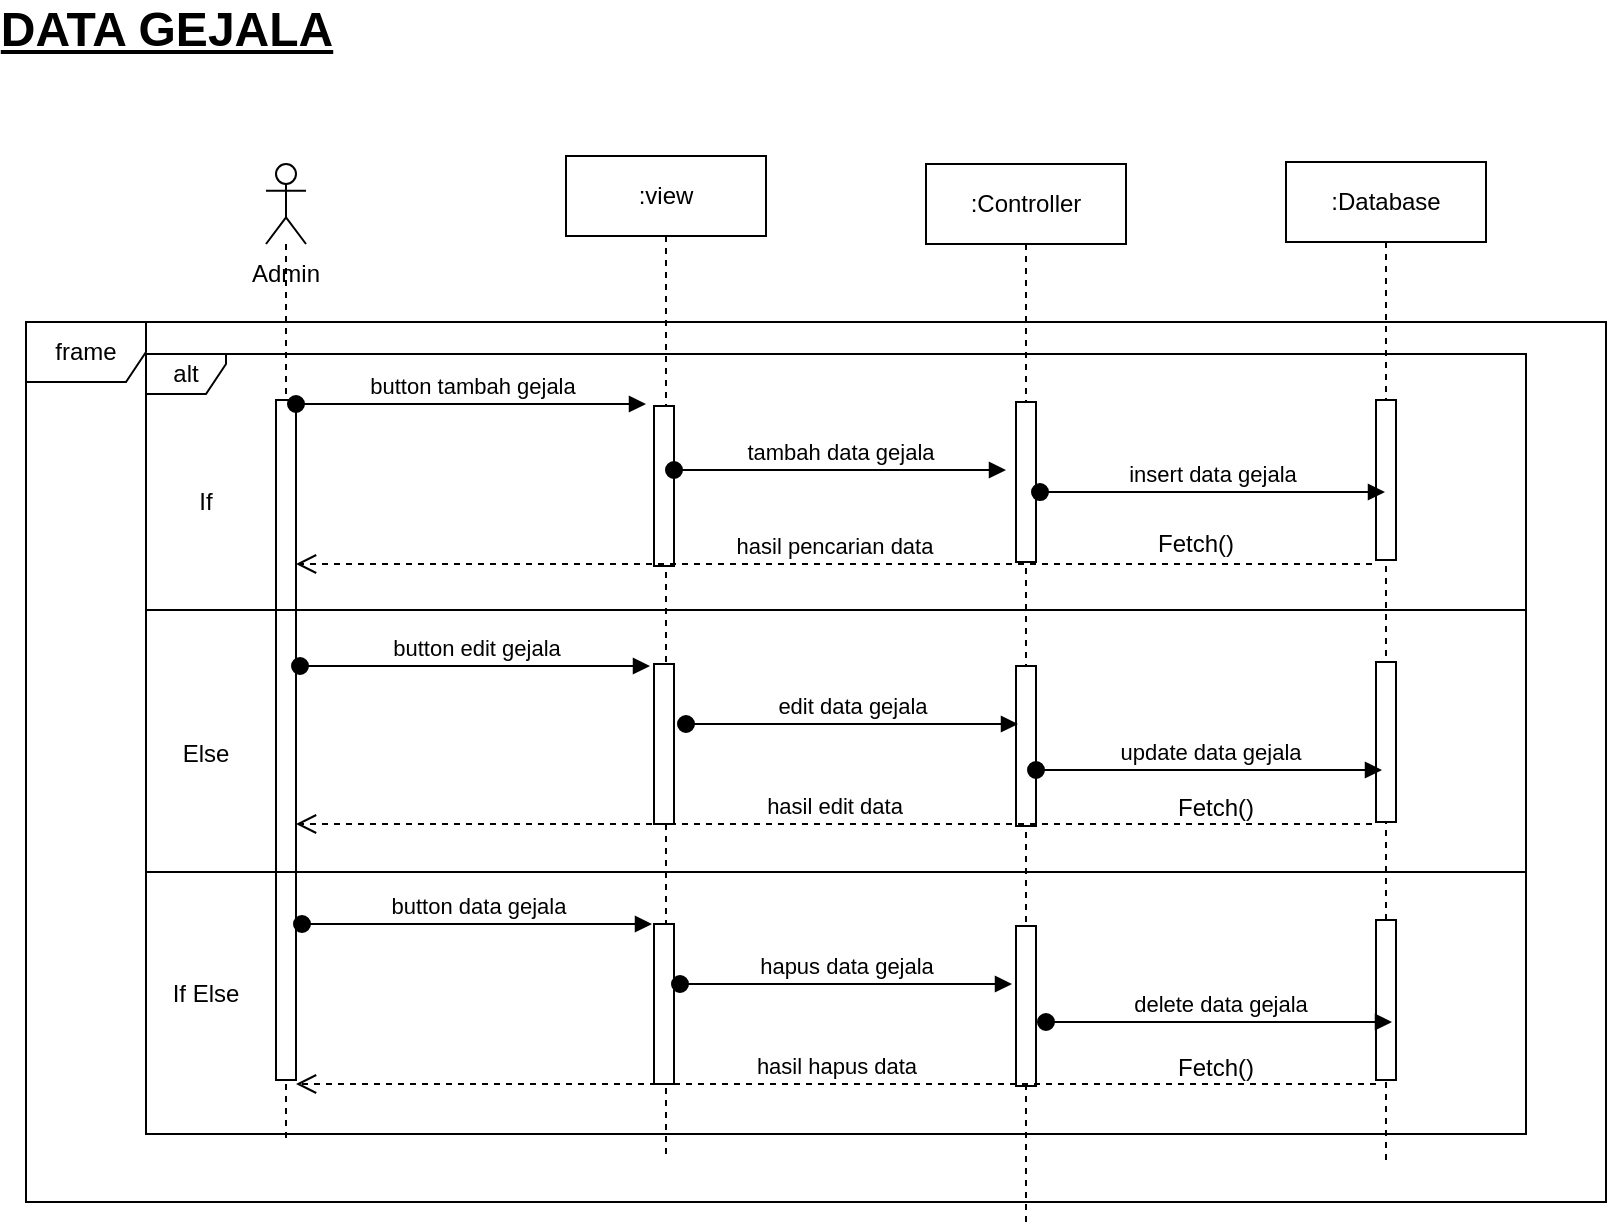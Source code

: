 <mxfile version="21.2.9" type="device" pages="4">
  <diagram name="Data gelaja" id="2YBvvXClWsGukQMizWep">
    <mxGraphModel dx="1493" dy="1745" grid="1" gridSize="10" guides="1" tooltips="1" connect="1" arrows="1" fold="1" page="1" pageScale="1" pageWidth="850" pageHeight="1100" math="0" shadow="0">
      <root>
        <mxCell id="0" />
        <mxCell id="1" parent="0" />
        <mxCell id="ccA4-2zpXpTMtwHoKvW6-1" value="" style="shape=umlLifeline;perimeter=lifelinePerimeter;whiteSpace=wrap;html=1;container=1;dropTarget=0;collapsible=0;recursiveResize=0;outlineConnect=0;portConstraint=eastwest;newEdgeStyle={&quot;edgeStyle&quot;:&quot;elbowEdgeStyle&quot;,&quot;elbow&quot;:&quot;vertical&quot;,&quot;curved&quot;:0,&quot;rounded&quot;:0};participant=umlActor;" parent="1" vertex="1">
          <mxGeometry x="410" y="70" width="20" height="490" as="geometry" />
        </mxCell>
        <mxCell id="ccA4-2zpXpTMtwHoKvW6-6" value="" style="html=1;points=[];perimeter=orthogonalPerimeter;outlineConnect=0;targetShapes=umlLifeline;portConstraint=eastwest;newEdgeStyle={&quot;edgeStyle&quot;:&quot;elbowEdgeStyle&quot;,&quot;elbow&quot;:&quot;vertical&quot;,&quot;curved&quot;:0,&quot;rounded&quot;:0};" parent="ccA4-2zpXpTMtwHoKvW6-1" vertex="1">
          <mxGeometry x="5" y="118" width="10" height="340" as="geometry" />
        </mxCell>
        <mxCell id="ccA4-2zpXpTMtwHoKvW6-2" value=":Controller" style="shape=umlLifeline;perimeter=lifelinePerimeter;whiteSpace=wrap;html=1;container=1;dropTarget=0;collapsible=0;recursiveResize=0;outlineConnect=0;portConstraint=eastwest;newEdgeStyle={&quot;edgeStyle&quot;:&quot;elbowEdgeStyle&quot;,&quot;elbow&quot;:&quot;vertical&quot;,&quot;curved&quot;:0,&quot;rounded&quot;:0};" parent="1" vertex="1">
          <mxGeometry x="740" y="70" width="100" height="530" as="geometry" />
        </mxCell>
        <mxCell id="ccA4-2zpXpTMtwHoKvW6-13" value="" style="html=1;points=[];perimeter=orthogonalPerimeter;outlineConnect=0;targetShapes=umlLifeline;portConstraint=eastwest;newEdgeStyle={&quot;edgeStyle&quot;:&quot;elbowEdgeStyle&quot;,&quot;elbow&quot;:&quot;vertical&quot;,&quot;curved&quot;:0,&quot;rounded&quot;:0};" parent="ccA4-2zpXpTMtwHoKvW6-2" vertex="1">
          <mxGeometry x="45" y="119" width="10" height="80" as="geometry" />
        </mxCell>
        <mxCell id="ccA4-2zpXpTMtwHoKvW6-12" value="" style="html=1;points=[];perimeter=orthogonalPerimeter;outlineConnect=0;targetShapes=umlLifeline;portConstraint=eastwest;newEdgeStyle={&quot;edgeStyle&quot;:&quot;elbowEdgeStyle&quot;,&quot;elbow&quot;:&quot;vertical&quot;,&quot;curved&quot;:0,&quot;rounded&quot;:0};" parent="ccA4-2zpXpTMtwHoKvW6-2" vertex="1">
          <mxGeometry x="45" y="251" width="10" height="80" as="geometry" />
        </mxCell>
        <mxCell id="ccA4-2zpXpTMtwHoKvW6-8" value="" style="html=1;points=[];perimeter=orthogonalPerimeter;outlineConnect=0;targetShapes=umlLifeline;portConstraint=eastwest;newEdgeStyle={&quot;edgeStyle&quot;:&quot;elbowEdgeStyle&quot;,&quot;elbow&quot;:&quot;vertical&quot;,&quot;curved&quot;:0,&quot;rounded&quot;:0};" parent="ccA4-2zpXpTMtwHoKvW6-2" vertex="1">
          <mxGeometry x="45" y="381" width="10" height="80" as="geometry" />
        </mxCell>
        <mxCell id="ccA4-2zpXpTMtwHoKvW6-3" value=":view" style="shape=umlLifeline;perimeter=lifelinePerimeter;whiteSpace=wrap;html=1;container=1;dropTarget=0;collapsible=0;recursiveResize=0;outlineConnect=0;portConstraint=eastwest;newEdgeStyle={&quot;edgeStyle&quot;:&quot;elbowEdgeStyle&quot;,&quot;elbow&quot;:&quot;vertical&quot;,&quot;curved&quot;:0,&quot;rounded&quot;:0};" parent="1" vertex="1">
          <mxGeometry x="560" y="66" width="100" height="500" as="geometry" />
        </mxCell>
        <mxCell id="ccA4-2zpXpTMtwHoKvW6-7" value="" style="html=1;points=[];perimeter=orthogonalPerimeter;outlineConnect=0;targetShapes=umlLifeline;portConstraint=eastwest;newEdgeStyle={&quot;edgeStyle&quot;:&quot;elbowEdgeStyle&quot;,&quot;elbow&quot;:&quot;vertical&quot;,&quot;curved&quot;:0,&quot;rounded&quot;:0};" parent="ccA4-2zpXpTMtwHoKvW6-3" vertex="1">
          <mxGeometry x="44" y="125" width="10" height="80" as="geometry" />
        </mxCell>
        <mxCell id="ccA4-2zpXpTMtwHoKvW6-14" value="" style="html=1;points=[];perimeter=orthogonalPerimeter;outlineConnect=0;targetShapes=umlLifeline;portConstraint=eastwest;newEdgeStyle={&quot;edgeStyle&quot;:&quot;elbowEdgeStyle&quot;,&quot;elbow&quot;:&quot;vertical&quot;,&quot;curved&quot;:0,&quot;rounded&quot;:0};" parent="ccA4-2zpXpTMtwHoKvW6-3" vertex="1">
          <mxGeometry x="44" y="254" width="10" height="80" as="geometry" />
        </mxCell>
        <mxCell id="ccA4-2zpXpTMtwHoKvW6-9" value="" style="html=1;points=[];perimeter=orthogonalPerimeter;outlineConnect=0;targetShapes=umlLifeline;portConstraint=eastwest;newEdgeStyle={&quot;edgeStyle&quot;:&quot;elbowEdgeStyle&quot;,&quot;elbow&quot;:&quot;vertical&quot;,&quot;curved&quot;:0,&quot;rounded&quot;:0};" parent="ccA4-2zpXpTMtwHoKvW6-3" vertex="1">
          <mxGeometry x="44" y="384" width="10" height="80" as="geometry" />
        </mxCell>
        <mxCell id="ccA4-2zpXpTMtwHoKvW6-4" value=":Database" style="shape=umlLifeline;perimeter=lifelinePerimeter;whiteSpace=wrap;html=1;container=1;dropTarget=0;collapsible=0;recursiveResize=0;outlineConnect=0;portConstraint=eastwest;newEdgeStyle={&quot;edgeStyle&quot;:&quot;elbowEdgeStyle&quot;,&quot;elbow&quot;:&quot;vertical&quot;,&quot;curved&quot;:0,&quot;rounded&quot;:0};" parent="1" vertex="1">
          <mxGeometry x="920" y="69" width="100" height="500" as="geometry" />
        </mxCell>
        <mxCell id="ccA4-2zpXpTMtwHoKvW6-11" value="" style="html=1;points=[];perimeter=orthogonalPerimeter;outlineConnect=0;targetShapes=umlLifeline;portConstraint=eastwest;newEdgeStyle={&quot;edgeStyle&quot;:&quot;elbowEdgeStyle&quot;,&quot;elbow&quot;:&quot;vertical&quot;,&quot;curved&quot;:0,&quot;rounded&quot;:0};" parent="ccA4-2zpXpTMtwHoKvW6-4" vertex="1">
          <mxGeometry x="45" y="119" width="10" height="80" as="geometry" />
        </mxCell>
        <mxCell id="ccA4-2zpXpTMtwHoKvW6-10" value="" style="html=1;points=[];perimeter=orthogonalPerimeter;outlineConnect=0;targetShapes=umlLifeline;portConstraint=eastwest;newEdgeStyle={&quot;edgeStyle&quot;:&quot;elbowEdgeStyle&quot;,&quot;elbow&quot;:&quot;vertical&quot;,&quot;curved&quot;:0,&quot;rounded&quot;:0};" parent="ccA4-2zpXpTMtwHoKvW6-4" vertex="1">
          <mxGeometry x="45" y="250" width="10" height="80" as="geometry" />
        </mxCell>
        <mxCell id="ccA4-2zpXpTMtwHoKvW6-16" value="" style="html=1;points=[];perimeter=orthogonalPerimeter;outlineConnect=0;targetShapes=umlLifeline;portConstraint=eastwest;newEdgeStyle={&quot;edgeStyle&quot;:&quot;elbowEdgeStyle&quot;,&quot;elbow&quot;:&quot;vertical&quot;,&quot;curved&quot;:0,&quot;rounded&quot;:0};" parent="ccA4-2zpXpTMtwHoKvW6-4" vertex="1">
          <mxGeometry x="45" y="379" width="10" height="80" as="geometry" />
        </mxCell>
        <mxCell id="ccA4-2zpXpTMtwHoKvW6-17" value="button tambah gejala" style="html=1;verticalAlign=bottom;startArrow=oval;startFill=1;endArrow=block;startSize=8;edgeStyle=elbowEdgeStyle;elbow=vertical;curved=0;rounded=0;" parent="1" source="ccA4-2zpXpTMtwHoKvW6-6" edge="1">
          <mxGeometry width="60" relative="1" as="geometry">
            <mxPoint x="430" y="194" as="sourcePoint" />
            <mxPoint x="600" y="190" as="targetPoint" />
          </mxGeometry>
        </mxCell>
        <mxCell id="ccA4-2zpXpTMtwHoKvW6-23" value="tambah data gejala" style="html=1;verticalAlign=bottom;startArrow=oval;startFill=1;endArrow=block;startSize=8;edgeStyle=elbowEdgeStyle;elbow=vertical;curved=0;rounded=0;" parent="1" edge="1">
          <mxGeometry width="60" relative="1" as="geometry">
            <mxPoint x="614" y="223" as="sourcePoint" />
            <mxPoint x="780" y="223" as="targetPoint" />
          </mxGeometry>
        </mxCell>
        <mxCell id="ccA4-2zpXpTMtwHoKvW6-24" value="insert data gejala" style="html=1;verticalAlign=bottom;startArrow=oval;startFill=1;endArrow=block;startSize=8;edgeStyle=elbowEdgeStyle;elbow=vertical;curved=0;rounded=0;exitX=1.2;exitY=0.563;exitDx=0;exitDy=0;exitPerimeter=0;" parent="1" source="ccA4-2zpXpTMtwHoKvW6-13" target="ccA4-2zpXpTMtwHoKvW6-4" edge="1">
          <mxGeometry width="60" relative="1" as="geometry">
            <mxPoint x="840" y="290" as="sourcePoint" />
            <mxPoint x="900" y="290" as="targetPoint" />
          </mxGeometry>
        </mxCell>
        <mxCell id="ccA4-2zpXpTMtwHoKvW6-25" value="hasil pencarian data" style="html=1;verticalAlign=bottom;endArrow=open;dashed=1;endSize=8;edgeStyle=elbowEdgeStyle;elbow=vertical;curved=0;rounded=0;exitX=-0.2;exitY=0.775;exitDx=0;exitDy=0;exitPerimeter=0;" parent="1" edge="1">
          <mxGeometry relative="1" as="geometry">
            <mxPoint x="963" y="270" as="sourcePoint" />
            <mxPoint x="425" y="270" as="targetPoint" />
          </mxGeometry>
        </mxCell>
        <mxCell id="ccA4-2zpXpTMtwHoKvW6-26" value="button edit gejala" style="html=1;verticalAlign=bottom;startArrow=oval;startFill=1;endArrow=block;startSize=8;edgeStyle=elbowEdgeStyle;elbow=vertical;curved=0;rounded=0;" parent="1" edge="1">
          <mxGeometry width="60" relative="1" as="geometry">
            <mxPoint x="427" y="321" as="sourcePoint" />
            <mxPoint x="602" y="321" as="targetPoint" />
          </mxGeometry>
        </mxCell>
        <mxCell id="ccA4-2zpXpTMtwHoKvW6-27" value="button data gejala" style="html=1;verticalAlign=bottom;startArrow=oval;startFill=1;endArrow=block;startSize=8;edgeStyle=elbowEdgeStyle;elbow=vertical;curved=0;rounded=0;" parent="1" edge="1">
          <mxGeometry width="60" relative="1" as="geometry">
            <mxPoint x="428" y="450" as="sourcePoint" />
            <mxPoint x="603" y="450" as="targetPoint" />
          </mxGeometry>
        </mxCell>
        <mxCell id="ccA4-2zpXpTMtwHoKvW6-28" value="hapus data gejala" style="html=1;verticalAlign=bottom;startArrow=oval;startFill=1;endArrow=block;startSize=8;edgeStyle=elbowEdgeStyle;elbow=vertical;curved=0;rounded=0;" parent="1" edge="1">
          <mxGeometry width="60" relative="1" as="geometry">
            <mxPoint x="617" y="480" as="sourcePoint" />
            <mxPoint x="783" y="480" as="targetPoint" />
          </mxGeometry>
        </mxCell>
        <mxCell id="ccA4-2zpXpTMtwHoKvW6-30" value="edit data gejala" style="html=1;verticalAlign=bottom;startArrow=oval;startFill=1;endArrow=block;startSize=8;edgeStyle=elbowEdgeStyle;elbow=vertical;curved=0;rounded=0;" parent="1" edge="1">
          <mxGeometry width="60" relative="1" as="geometry">
            <mxPoint x="620" y="350" as="sourcePoint" />
            <mxPoint x="786" y="350" as="targetPoint" />
          </mxGeometry>
        </mxCell>
        <mxCell id="ccA4-2zpXpTMtwHoKvW6-31" value="delete data gejala" style="html=1;verticalAlign=bottom;startArrow=oval;startFill=1;endArrow=block;startSize=8;edgeStyle=elbowEdgeStyle;elbow=vertical;curved=0;rounded=0;exitX=1.2;exitY=0.563;exitDx=0;exitDy=0;exitPerimeter=0;" parent="1" edge="1">
          <mxGeometry width="60" relative="1" as="geometry">
            <mxPoint x="800" y="499" as="sourcePoint" />
            <mxPoint x="973" y="499" as="targetPoint" />
          </mxGeometry>
        </mxCell>
        <mxCell id="ccA4-2zpXpTMtwHoKvW6-32" value="update data gejala" style="html=1;verticalAlign=bottom;startArrow=oval;startFill=1;endArrow=block;startSize=8;edgeStyle=elbowEdgeStyle;elbow=vertical;curved=0;rounded=0;exitX=1.2;exitY=0.563;exitDx=0;exitDy=0;exitPerimeter=0;" parent="1" edge="1">
          <mxGeometry width="60" relative="1" as="geometry">
            <mxPoint x="795" y="373" as="sourcePoint" />
            <mxPoint x="968" y="373" as="targetPoint" />
          </mxGeometry>
        </mxCell>
        <mxCell id="ccA4-2zpXpTMtwHoKvW6-33" value="hasil hapus data" style="html=1;verticalAlign=bottom;endArrow=open;dashed=1;endSize=8;edgeStyle=elbowEdgeStyle;elbow=vertical;curved=0;rounded=0;" parent="1" edge="1">
          <mxGeometry relative="1" as="geometry">
            <mxPoint x="965" y="530" as="sourcePoint" />
            <mxPoint x="425" y="530" as="targetPoint" />
          </mxGeometry>
        </mxCell>
        <mxCell id="ccA4-2zpXpTMtwHoKvW6-34" value="hasil edit data" style="html=1;verticalAlign=bottom;endArrow=open;dashed=1;endSize=8;edgeStyle=elbowEdgeStyle;elbow=vertical;curved=0;rounded=0;exitX=-0.2;exitY=0.775;exitDx=0;exitDy=0;exitPerimeter=0;" parent="1" target="ccA4-2zpXpTMtwHoKvW6-6" edge="1">
          <mxGeometry relative="1" as="geometry">
            <mxPoint x="963" y="400" as="sourcePoint" />
            <mxPoint x="425" y="400" as="targetPoint" />
          </mxGeometry>
        </mxCell>
        <mxCell id="ccA4-2zpXpTMtwHoKvW6-35" value="alt" style="shape=umlFrame;whiteSpace=wrap;html=1;pointerEvents=0;width=40;height=20;" parent="1" vertex="1">
          <mxGeometry x="350" y="165" width="690" height="390" as="geometry" />
        </mxCell>
        <mxCell id="ccA4-2zpXpTMtwHoKvW6-36" value="" style="line;strokeWidth=1;fillColor=none;align=left;verticalAlign=middle;spacingTop=-1;spacingLeft=3;spacingRight=3;rotatable=0;labelPosition=right;points=[];portConstraint=eastwest;strokeColor=inherit;" parent="1" vertex="1">
          <mxGeometry x="350" y="289" width="690" height="8" as="geometry" />
        </mxCell>
        <mxCell id="ccA4-2zpXpTMtwHoKvW6-37" value="" style="line;strokeWidth=1;fillColor=none;align=left;verticalAlign=middle;spacingTop=-1;spacingLeft=3;spacingRight=3;rotatable=0;labelPosition=right;points=[];portConstraint=eastwest;strokeColor=inherit;" parent="1" vertex="1">
          <mxGeometry x="350" y="420" width="690" height="8" as="geometry" />
        </mxCell>
        <mxCell id="ccA4-2zpXpTMtwHoKvW6-38" value="Else" style="text;html=1;strokeColor=none;fillColor=none;align=center;verticalAlign=middle;whiteSpace=wrap;rounded=0;" parent="1" vertex="1">
          <mxGeometry x="350" y="350" width="60" height="30" as="geometry" />
        </mxCell>
        <mxCell id="ccA4-2zpXpTMtwHoKvW6-40" value="If" style="text;html=1;strokeColor=none;fillColor=none;align=center;verticalAlign=middle;whiteSpace=wrap;rounded=0;" parent="1" vertex="1">
          <mxGeometry x="350" y="224" width="60" height="30" as="geometry" />
        </mxCell>
        <mxCell id="ccA4-2zpXpTMtwHoKvW6-41" value="If Else" style="text;html=1;strokeColor=none;fillColor=none;align=center;verticalAlign=middle;whiteSpace=wrap;rounded=0;" parent="1" vertex="1">
          <mxGeometry x="350" y="470" width="60" height="30" as="geometry" />
        </mxCell>
        <mxCell id="ccA4-2zpXpTMtwHoKvW6-42" value="frame" style="shape=umlFrame;whiteSpace=wrap;html=1;pointerEvents=0;" parent="1" vertex="1">
          <mxGeometry x="290" y="149" width="790" height="440" as="geometry" />
        </mxCell>
        <mxCell id="ccA4-2zpXpTMtwHoKvW6-44" value="Admin" style="text;html=1;strokeColor=none;fillColor=none;align=center;verticalAlign=middle;whiteSpace=wrap;rounded=0;" parent="1" vertex="1">
          <mxGeometry x="390" y="110" width="60" height="30" as="geometry" />
        </mxCell>
        <mxCell id="ccA4-2zpXpTMtwHoKvW6-45" value="Fetch()" style="text;html=1;strokeColor=none;fillColor=none;align=center;verticalAlign=middle;whiteSpace=wrap;rounded=0;" parent="1" vertex="1">
          <mxGeometry x="850" y="250" width="50" height="20" as="geometry" />
        </mxCell>
        <mxCell id="ccA4-2zpXpTMtwHoKvW6-47" value="Fetch()" style="text;html=1;strokeColor=none;fillColor=none;align=center;verticalAlign=middle;whiteSpace=wrap;rounded=0;" parent="1" vertex="1">
          <mxGeometry x="860" y="382" width="50" height="20" as="geometry" />
        </mxCell>
        <mxCell id="ccA4-2zpXpTMtwHoKvW6-48" value="Fetch()" style="text;html=1;strokeColor=none;fillColor=none;align=center;verticalAlign=middle;whiteSpace=wrap;rounded=0;" parent="1" vertex="1">
          <mxGeometry x="860" y="512" width="50" height="20" as="geometry" />
        </mxCell>
        <mxCell id="ccA4-2zpXpTMtwHoKvW6-50" value="&lt;span style=&quot;font-size: 24px;&quot;&gt;&lt;u&gt;DATA GEJALA&lt;/u&gt;&lt;/span&gt;" style="text;align=center;fontStyle=1;verticalAlign=middle;spacingLeft=3;spacingRight=3;strokeColor=none;rotatable=0;points=[[0,0.5],[1,0.5]];portConstraint=eastwest;html=1;" parent="1" vertex="1">
          <mxGeometry x="290" y="-10" width="140" height="26" as="geometry" />
        </mxCell>
      </root>
    </mxGraphModel>
  </diagram>
  <diagram id="ZA-zR9YiYB4e3UuIoYRz" name="Data penyakit">
    <mxGraphModel dx="1120" dy="484" grid="1" gridSize="10" guides="1" tooltips="1" connect="1" arrows="1" fold="1" page="1" pageScale="1" pageWidth="827" pageHeight="1169" math="0" shadow="0">
      <root>
        <mxCell id="0" />
        <mxCell id="1" parent="0" />
        <mxCell id="cqYSPEUwAewisW_MX9Am-1" value="" style="shape=umlLifeline;perimeter=lifelinePerimeter;whiteSpace=wrap;html=1;container=1;dropTarget=0;collapsible=0;recursiveResize=0;outlineConnect=0;portConstraint=eastwest;newEdgeStyle={&quot;edgeStyle&quot;:&quot;elbowEdgeStyle&quot;,&quot;elbow&quot;:&quot;vertical&quot;,&quot;curved&quot;:0,&quot;rounded&quot;:0};participant=umlActor;" parent="1" vertex="1">
          <mxGeometry x="430" y="882" width="20" height="490" as="geometry" />
        </mxCell>
        <mxCell id="cqYSPEUwAewisW_MX9Am-2" value="" style="html=1;points=[];perimeter=orthogonalPerimeter;outlineConnect=0;targetShapes=umlLifeline;portConstraint=eastwest;newEdgeStyle={&quot;edgeStyle&quot;:&quot;elbowEdgeStyle&quot;,&quot;elbow&quot;:&quot;vertical&quot;,&quot;curved&quot;:0,&quot;rounded&quot;:0};" parent="cqYSPEUwAewisW_MX9Am-1" vertex="1">
          <mxGeometry x="5" y="118" width="10" height="340" as="geometry" />
        </mxCell>
        <mxCell id="cqYSPEUwAewisW_MX9Am-3" value=":Controller" style="shape=umlLifeline;perimeter=lifelinePerimeter;whiteSpace=wrap;html=1;container=1;dropTarget=0;collapsible=0;recursiveResize=0;outlineConnect=0;portConstraint=eastwest;newEdgeStyle={&quot;edgeStyle&quot;:&quot;elbowEdgeStyle&quot;,&quot;elbow&quot;:&quot;vertical&quot;,&quot;curved&quot;:0,&quot;rounded&quot;:0};" parent="1" vertex="1">
          <mxGeometry x="760" y="882" width="100" height="530" as="geometry" />
        </mxCell>
        <mxCell id="cqYSPEUwAewisW_MX9Am-4" value="" style="html=1;points=[];perimeter=orthogonalPerimeter;outlineConnect=0;targetShapes=umlLifeline;portConstraint=eastwest;newEdgeStyle={&quot;edgeStyle&quot;:&quot;elbowEdgeStyle&quot;,&quot;elbow&quot;:&quot;vertical&quot;,&quot;curved&quot;:0,&quot;rounded&quot;:0};" parent="cqYSPEUwAewisW_MX9Am-3" vertex="1">
          <mxGeometry x="45" y="119" width="10" height="80" as="geometry" />
        </mxCell>
        <mxCell id="cqYSPEUwAewisW_MX9Am-5" value="" style="html=1;points=[];perimeter=orthogonalPerimeter;outlineConnect=0;targetShapes=umlLifeline;portConstraint=eastwest;newEdgeStyle={&quot;edgeStyle&quot;:&quot;elbowEdgeStyle&quot;,&quot;elbow&quot;:&quot;vertical&quot;,&quot;curved&quot;:0,&quot;rounded&quot;:0};" parent="cqYSPEUwAewisW_MX9Am-3" vertex="1">
          <mxGeometry x="45" y="251" width="10" height="80" as="geometry" />
        </mxCell>
        <mxCell id="cqYSPEUwAewisW_MX9Am-6" value="" style="html=1;points=[];perimeter=orthogonalPerimeter;outlineConnect=0;targetShapes=umlLifeline;portConstraint=eastwest;newEdgeStyle={&quot;edgeStyle&quot;:&quot;elbowEdgeStyle&quot;,&quot;elbow&quot;:&quot;vertical&quot;,&quot;curved&quot;:0,&quot;rounded&quot;:0};" parent="cqYSPEUwAewisW_MX9Am-3" vertex="1">
          <mxGeometry x="45" y="381" width="10" height="80" as="geometry" />
        </mxCell>
        <mxCell id="cqYSPEUwAewisW_MX9Am-7" value=":view" style="shape=umlLifeline;perimeter=lifelinePerimeter;whiteSpace=wrap;html=1;container=1;dropTarget=0;collapsible=0;recursiveResize=0;outlineConnect=0;portConstraint=eastwest;newEdgeStyle={&quot;edgeStyle&quot;:&quot;elbowEdgeStyle&quot;,&quot;elbow&quot;:&quot;vertical&quot;,&quot;curved&quot;:0,&quot;rounded&quot;:0};" parent="1" vertex="1">
          <mxGeometry x="580" y="878" width="100" height="500" as="geometry" />
        </mxCell>
        <mxCell id="cqYSPEUwAewisW_MX9Am-8" value="" style="html=1;points=[];perimeter=orthogonalPerimeter;outlineConnect=0;targetShapes=umlLifeline;portConstraint=eastwest;newEdgeStyle={&quot;edgeStyle&quot;:&quot;elbowEdgeStyle&quot;,&quot;elbow&quot;:&quot;vertical&quot;,&quot;curved&quot;:0,&quot;rounded&quot;:0};" parent="cqYSPEUwAewisW_MX9Am-7" vertex="1">
          <mxGeometry x="44" y="125" width="10" height="80" as="geometry" />
        </mxCell>
        <mxCell id="cqYSPEUwAewisW_MX9Am-9" value="" style="html=1;points=[];perimeter=orthogonalPerimeter;outlineConnect=0;targetShapes=umlLifeline;portConstraint=eastwest;newEdgeStyle={&quot;edgeStyle&quot;:&quot;elbowEdgeStyle&quot;,&quot;elbow&quot;:&quot;vertical&quot;,&quot;curved&quot;:0,&quot;rounded&quot;:0};" parent="cqYSPEUwAewisW_MX9Am-7" vertex="1">
          <mxGeometry x="44" y="254" width="10" height="80" as="geometry" />
        </mxCell>
        <mxCell id="cqYSPEUwAewisW_MX9Am-10" value="" style="html=1;points=[];perimeter=orthogonalPerimeter;outlineConnect=0;targetShapes=umlLifeline;portConstraint=eastwest;newEdgeStyle={&quot;edgeStyle&quot;:&quot;elbowEdgeStyle&quot;,&quot;elbow&quot;:&quot;vertical&quot;,&quot;curved&quot;:0,&quot;rounded&quot;:0};" parent="cqYSPEUwAewisW_MX9Am-7" vertex="1">
          <mxGeometry x="44" y="384" width="10" height="80" as="geometry" />
        </mxCell>
        <mxCell id="cqYSPEUwAewisW_MX9Am-11" value=":Database" style="shape=umlLifeline;perimeter=lifelinePerimeter;whiteSpace=wrap;html=1;container=1;dropTarget=0;collapsible=0;recursiveResize=0;outlineConnect=0;portConstraint=eastwest;newEdgeStyle={&quot;edgeStyle&quot;:&quot;elbowEdgeStyle&quot;,&quot;elbow&quot;:&quot;vertical&quot;,&quot;curved&quot;:0,&quot;rounded&quot;:0};" parent="1" vertex="1">
          <mxGeometry x="940" y="881" width="100" height="500" as="geometry" />
        </mxCell>
        <mxCell id="cqYSPEUwAewisW_MX9Am-12" value="" style="html=1;points=[];perimeter=orthogonalPerimeter;outlineConnect=0;targetShapes=umlLifeline;portConstraint=eastwest;newEdgeStyle={&quot;edgeStyle&quot;:&quot;elbowEdgeStyle&quot;,&quot;elbow&quot;:&quot;vertical&quot;,&quot;curved&quot;:0,&quot;rounded&quot;:0};" parent="cqYSPEUwAewisW_MX9Am-11" vertex="1">
          <mxGeometry x="45" y="119" width="10" height="80" as="geometry" />
        </mxCell>
        <mxCell id="cqYSPEUwAewisW_MX9Am-13" value="" style="html=1;points=[];perimeter=orthogonalPerimeter;outlineConnect=0;targetShapes=umlLifeline;portConstraint=eastwest;newEdgeStyle={&quot;edgeStyle&quot;:&quot;elbowEdgeStyle&quot;,&quot;elbow&quot;:&quot;vertical&quot;,&quot;curved&quot;:0,&quot;rounded&quot;:0};" parent="cqYSPEUwAewisW_MX9Am-11" vertex="1">
          <mxGeometry x="45" y="250" width="10" height="80" as="geometry" />
        </mxCell>
        <mxCell id="cqYSPEUwAewisW_MX9Am-14" value="" style="html=1;points=[];perimeter=orthogonalPerimeter;outlineConnect=0;targetShapes=umlLifeline;portConstraint=eastwest;newEdgeStyle={&quot;edgeStyle&quot;:&quot;elbowEdgeStyle&quot;,&quot;elbow&quot;:&quot;vertical&quot;,&quot;curved&quot;:0,&quot;rounded&quot;:0};" parent="cqYSPEUwAewisW_MX9Am-11" vertex="1">
          <mxGeometry x="45" y="379" width="10" height="80" as="geometry" />
        </mxCell>
        <mxCell id="cqYSPEUwAewisW_MX9Am-15" value="button tambah penyakit" style="html=1;verticalAlign=bottom;startArrow=oval;startFill=1;endArrow=block;startSize=8;edgeStyle=elbowEdgeStyle;elbow=vertical;curved=0;rounded=0;" parent="1" source="cqYSPEUwAewisW_MX9Am-2" edge="1">
          <mxGeometry width="60" relative="1" as="geometry">
            <mxPoint x="450" y="1006" as="sourcePoint" />
            <mxPoint x="620" y="1002" as="targetPoint" />
          </mxGeometry>
        </mxCell>
        <mxCell id="cqYSPEUwAewisW_MX9Am-16" value="tambah data penyakit" style="html=1;verticalAlign=bottom;startArrow=oval;startFill=1;endArrow=block;startSize=8;edgeStyle=elbowEdgeStyle;elbow=vertical;curved=0;rounded=0;" parent="1" edge="1">
          <mxGeometry width="60" relative="1" as="geometry">
            <mxPoint x="634" y="1035" as="sourcePoint" />
            <mxPoint x="800" y="1035" as="targetPoint" />
          </mxGeometry>
        </mxCell>
        <mxCell id="cqYSPEUwAewisW_MX9Am-17" value="insert data penyakit" style="html=1;verticalAlign=bottom;startArrow=oval;startFill=1;endArrow=block;startSize=8;edgeStyle=elbowEdgeStyle;elbow=vertical;curved=0;rounded=0;exitX=1.2;exitY=0.563;exitDx=0;exitDy=0;exitPerimeter=0;" parent="1" source="cqYSPEUwAewisW_MX9Am-4" target="cqYSPEUwAewisW_MX9Am-11" edge="1">
          <mxGeometry width="60" relative="1" as="geometry">
            <mxPoint x="860" y="1102" as="sourcePoint" />
            <mxPoint x="920" y="1102" as="targetPoint" />
          </mxGeometry>
        </mxCell>
        <mxCell id="cqYSPEUwAewisW_MX9Am-18" value="hasil pencarian data" style="html=1;verticalAlign=bottom;endArrow=open;dashed=1;endSize=8;edgeStyle=elbowEdgeStyle;elbow=vertical;curved=0;rounded=0;exitX=-0.2;exitY=0.775;exitDx=0;exitDy=0;exitPerimeter=0;" parent="1" edge="1">
          <mxGeometry relative="1" as="geometry">
            <mxPoint x="983" y="1082" as="sourcePoint" />
            <mxPoint x="445" y="1082" as="targetPoint" />
          </mxGeometry>
        </mxCell>
        <mxCell id="cqYSPEUwAewisW_MX9Am-19" value="button edit penyakit" style="html=1;verticalAlign=bottom;startArrow=oval;startFill=1;endArrow=block;startSize=8;edgeStyle=elbowEdgeStyle;elbow=vertical;curved=0;rounded=0;" parent="1" edge="1">
          <mxGeometry width="60" relative="1" as="geometry">
            <mxPoint x="447" y="1133" as="sourcePoint" />
            <mxPoint x="622" y="1133" as="targetPoint" />
          </mxGeometry>
        </mxCell>
        <mxCell id="cqYSPEUwAewisW_MX9Am-20" value="button data penyakit" style="html=1;verticalAlign=bottom;startArrow=oval;startFill=1;endArrow=block;startSize=8;edgeStyle=elbowEdgeStyle;elbow=vertical;curved=0;rounded=0;" parent="1" edge="1">
          <mxGeometry width="60" relative="1" as="geometry">
            <mxPoint x="448" y="1262" as="sourcePoint" />
            <mxPoint x="623" y="1262" as="targetPoint" />
          </mxGeometry>
        </mxCell>
        <mxCell id="cqYSPEUwAewisW_MX9Am-21" value="hapus data penyakit" style="html=1;verticalAlign=bottom;startArrow=oval;startFill=1;endArrow=block;startSize=8;edgeStyle=elbowEdgeStyle;elbow=vertical;curved=0;rounded=0;" parent="1" edge="1">
          <mxGeometry width="60" relative="1" as="geometry">
            <mxPoint x="637" y="1292" as="sourcePoint" />
            <mxPoint x="803" y="1292" as="targetPoint" />
          </mxGeometry>
        </mxCell>
        <mxCell id="cqYSPEUwAewisW_MX9Am-22" value="edit data penyakit" style="html=1;verticalAlign=bottom;startArrow=oval;startFill=1;endArrow=block;startSize=8;edgeStyle=elbowEdgeStyle;elbow=vertical;curved=0;rounded=0;" parent="1" edge="1">
          <mxGeometry width="60" relative="1" as="geometry">
            <mxPoint x="640" y="1162" as="sourcePoint" />
            <mxPoint x="806" y="1162" as="targetPoint" />
          </mxGeometry>
        </mxCell>
        <mxCell id="cqYSPEUwAewisW_MX9Am-23" value="delete data penyakit" style="html=1;verticalAlign=bottom;startArrow=oval;startFill=1;endArrow=block;startSize=8;edgeStyle=elbowEdgeStyle;elbow=vertical;curved=0;rounded=0;exitX=1.2;exitY=0.563;exitDx=0;exitDy=0;exitPerimeter=0;" parent="1" edge="1">
          <mxGeometry width="60" relative="1" as="geometry">
            <mxPoint x="820" y="1311" as="sourcePoint" />
            <mxPoint x="993" y="1311" as="targetPoint" />
          </mxGeometry>
        </mxCell>
        <mxCell id="cqYSPEUwAewisW_MX9Am-24" value="update data penyakit" style="html=1;verticalAlign=bottom;startArrow=oval;startFill=1;endArrow=block;startSize=8;edgeStyle=elbowEdgeStyle;elbow=vertical;curved=0;rounded=0;exitX=1.2;exitY=0.563;exitDx=0;exitDy=0;exitPerimeter=0;" parent="1" edge="1">
          <mxGeometry width="60" relative="1" as="geometry">
            <mxPoint x="815" y="1185" as="sourcePoint" />
            <mxPoint x="988" y="1185" as="targetPoint" />
          </mxGeometry>
        </mxCell>
        <mxCell id="cqYSPEUwAewisW_MX9Am-25" value="hasil hapus data" style="html=1;verticalAlign=bottom;endArrow=open;dashed=1;endSize=8;edgeStyle=elbowEdgeStyle;elbow=vertical;curved=0;rounded=0;exitX=-0.2;exitY=0.775;exitDx=0;exitDy=0;exitPerimeter=0;" parent="1" target="cqYSPEUwAewisW_MX9Am-38" edge="1">
          <mxGeometry relative="1" as="geometry">
            <mxPoint x="983" y="1342" as="sourcePoint" />
            <mxPoint x="445" y="1342" as="targetPoint" />
          </mxGeometry>
        </mxCell>
        <mxCell id="cqYSPEUwAewisW_MX9Am-26" value="hasil edit data" style="html=1;verticalAlign=bottom;endArrow=open;dashed=1;endSize=8;edgeStyle=elbowEdgeStyle;elbow=vertical;curved=0;rounded=0;exitX=-0.2;exitY=0.775;exitDx=0;exitDy=0;exitPerimeter=0;" parent="1" target="cqYSPEUwAewisW_MX9Am-2" edge="1">
          <mxGeometry relative="1" as="geometry">
            <mxPoint x="983" y="1212" as="sourcePoint" />
            <mxPoint x="445" y="1212" as="targetPoint" />
          </mxGeometry>
        </mxCell>
        <mxCell id="cqYSPEUwAewisW_MX9Am-27" value="alt" style="shape=umlFrame;whiteSpace=wrap;html=1;pointerEvents=0;width=40;height=20;" parent="1" vertex="1">
          <mxGeometry x="370" y="977" width="690" height="390" as="geometry" />
        </mxCell>
        <mxCell id="cqYSPEUwAewisW_MX9Am-28" value="" style="line;strokeWidth=1;fillColor=none;align=left;verticalAlign=middle;spacingTop=-1;spacingLeft=3;spacingRight=3;rotatable=0;labelPosition=right;points=[];portConstraint=eastwest;strokeColor=inherit;" parent="1" vertex="1">
          <mxGeometry x="370" y="1101" width="690" height="8" as="geometry" />
        </mxCell>
        <mxCell id="cqYSPEUwAewisW_MX9Am-29" value="" style="line;strokeWidth=1;fillColor=none;align=left;verticalAlign=middle;spacingTop=-1;spacingLeft=3;spacingRight=3;rotatable=0;labelPosition=right;points=[];portConstraint=eastwest;strokeColor=inherit;" parent="1" vertex="1">
          <mxGeometry x="370" y="1232" width="690" height="8" as="geometry" />
        </mxCell>
        <mxCell id="cqYSPEUwAewisW_MX9Am-30" value="Else" style="text;html=1;strokeColor=none;fillColor=none;align=center;verticalAlign=middle;whiteSpace=wrap;rounded=0;" parent="1" vertex="1">
          <mxGeometry x="370" y="1162" width="60" height="30" as="geometry" />
        </mxCell>
        <mxCell id="cqYSPEUwAewisW_MX9Am-31" value="If" style="text;html=1;strokeColor=none;fillColor=none;align=center;verticalAlign=middle;whiteSpace=wrap;rounded=0;" parent="1" vertex="1">
          <mxGeometry x="370" y="1036" width="60" height="30" as="geometry" />
        </mxCell>
        <mxCell id="cqYSPEUwAewisW_MX9Am-32" value="If Else" style="text;html=1;strokeColor=none;fillColor=none;align=center;verticalAlign=middle;whiteSpace=wrap;rounded=0;" parent="1" vertex="1">
          <mxGeometry x="370" y="1282" width="60" height="30" as="geometry" />
        </mxCell>
        <mxCell id="cqYSPEUwAewisW_MX9Am-33" value="frame" style="shape=umlFrame;whiteSpace=wrap;html=1;pointerEvents=0;" parent="1" vertex="1">
          <mxGeometry x="310" y="961" width="790" height="440" as="geometry" />
        </mxCell>
        <mxCell id="cqYSPEUwAewisW_MX9Am-34" value="Admin" style="text;html=1;strokeColor=none;fillColor=none;align=center;verticalAlign=middle;whiteSpace=wrap;rounded=0;" parent="1" vertex="1">
          <mxGeometry x="410" y="922" width="60" height="30" as="geometry" />
        </mxCell>
        <mxCell id="cqYSPEUwAewisW_MX9Am-35" value="Fetch()" style="text;html=1;strokeColor=none;fillColor=none;align=center;verticalAlign=middle;whiteSpace=wrap;rounded=0;" parent="1" vertex="1">
          <mxGeometry x="870" y="1062" width="50" height="20" as="geometry" />
        </mxCell>
        <mxCell id="cqYSPEUwAewisW_MX9Am-36" value="Fetch()" style="text;html=1;strokeColor=none;fillColor=none;align=center;verticalAlign=middle;whiteSpace=wrap;rounded=0;" parent="1" vertex="1">
          <mxGeometry x="880" y="1194" width="50" height="20" as="geometry" />
        </mxCell>
        <mxCell id="cqYSPEUwAewisW_MX9Am-37" value="Fetch()" style="text;html=1;strokeColor=none;fillColor=none;align=center;verticalAlign=middle;whiteSpace=wrap;rounded=0;" parent="1" vertex="1">
          <mxGeometry x="880" y="1324" width="50" height="20" as="geometry" />
        </mxCell>
        <mxCell id="cqYSPEUwAewisW_MX9Am-38" value="Title" style="text;align=center;fontStyle=1;verticalAlign=middle;spacingLeft=3;spacingRight=3;strokeColor=none;rotatable=0;points=[[0,0.5],[1,0.5]];portConstraint=eastwest;html=1;" parent="1" vertex="1">
          <mxGeometry x="405" y="1329" width="80" height="26" as="geometry" />
        </mxCell>
        <mxCell id="cqYSPEUwAewisW_MX9Am-39" value="&lt;span style=&quot;font-size: 24px;&quot;&gt;&lt;u&gt;DATA PENYAKIT&lt;/u&gt;&lt;/span&gt;" style="text;align=center;fontStyle=1;verticalAlign=middle;spacingLeft=3;spacingRight=3;strokeColor=none;rotatable=0;points=[[0,0.5],[1,0.5]];portConstraint=eastwest;html=1;" parent="1" vertex="1">
          <mxGeometry x="310" y="802" width="140" height="26" as="geometry" />
        </mxCell>
      </root>
    </mxGraphModel>
  </diagram>
  <diagram id="9Z9usiC8fjM33K9i8SoQ" name="Data rule">
    <mxGraphModel dx="1493" dy="-524" grid="1" gridSize="10" guides="1" tooltips="1" connect="1" arrows="1" fold="1" page="1" pageScale="1" pageWidth="827" pageHeight="1169" math="0" shadow="0">
      <root>
        <mxCell id="0" />
        <mxCell id="1" parent="0" />
        <mxCell id="m2TXGmwW3FeqrDIsvf6h-1" value="" style="shape=umlLifeline;perimeter=lifelinePerimeter;whiteSpace=wrap;html=1;container=1;dropTarget=0;collapsible=0;recursiveResize=0;outlineConnect=0;portConstraint=eastwest;newEdgeStyle={&quot;edgeStyle&quot;:&quot;elbowEdgeStyle&quot;,&quot;elbow&quot;:&quot;vertical&quot;,&quot;curved&quot;:0,&quot;rounded&quot;:0};participant=umlActor;" parent="1" vertex="1">
          <mxGeometry x="440" y="1608" width="20" height="490" as="geometry" />
        </mxCell>
        <mxCell id="m2TXGmwW3FeqrDIsvf6h-2" value="" style="html=1;points=[];perimeter=orthogonalPerimeter;outlineConnect=0;targetShapes=umlLifeline;portConstraint=eastwest;newEdgeStyle={&quot;edgeStyle&quot;:&quot;elbowEdgeStyle&quot;,&quot;elbow&quot;:&quot;vertical&quot;,&quot;curved&quot;:0,&quot;rounded&quot;:0};" parent="m2TXGmwW3FeqrDIsvf6h-1" vertex="1">
          <mxGeometry x="5" y="118" width="10" height="340" as="geometry" />
        </mxCell>
        <mxCell id="m2TXGmwW3FeqrDIsvf6h-3" value=":Controller" style="shape=umlLifeline;perimeter=lifelinePerimeter;whiteSpace=wrap;html=1;container=1;dropTarget=0;collapsible=0;recursiveResize=0;outlineConnect=0;portConstraint=eastwest;newEdgeStyle={&quot;edgeStyle&quot;:&quot;elbowEdgeStyle&quot;,&quot;elbow&quot;:&quot;vertical&quot;,&quot;curved&quot;:0,&quot;rounded&quot;:0};" parent="1" vertex="1">
          <mxGeometry x="770" y="1608" width="100" height="530" as="geometry" />
        </mxCell>
        <mxCell id="m2TXGmwW3FeqrDIsvf6h-4" value="" style="html=1;points=[];perimeter=orthogonalPerimeter;outlineConnect=0;targetShapes=umlLifeline;portConstraint=eastwest;newEdgeStyle={&quot;edgeStyle&quot;:&quot;elbowEdgeStyle&quot;,&quot;elbow&quot;:&quot;vertical&quot;,&quot;curved&quot;:0,&quot;rounded&quot;:0};" parent="m2TXGmwW3FeqrDIsvf6h-3" vertex="1">
          <mxGeometry x="45" y="119" width="10" height="80" as="geometry" />
        </mxCell>
        <mxCell id="m2TXGmwW3FeqrDIsvf6h-5" value="" style="html=1;points=[];perimeter=orthogonalPerimeter;outlineConnect=0;targetShapes=umlLifeline;portConstraint=eastwest;newEdgeStyle={&quot;edgeStyle&quot;:&quot;elbowEdgeStyle&quot;,&quot;elbow&quot;:&quot;vertical&quot;,&quot;curved&quot;:0,&quot;rounded&quot;:0};" parent="m2TXGmwW3FeqrDIsvf6h-3" vertex="1">
          <mxGeometry x="45" y="251" width="10" height="80" as="geometry" />
        </mxCell>
        <mxCell id="m2TXGmwW3FeqrDIsvf6h-6" value="" style="html=1;points=[];perimeter=orthogonalPerimeter;outlineConnect=0;targetShapes=umlLifeline;portConstraint=eastwest;newEdgeStyle={&quot;edgeStyle&quot;:&quot;elbowEdgeStyle&quot;,&quot;elbow&quot;:&quot;vertical&quot;,&quot;curved&quot;:0,&quot;rounded&quot;:0};" parent="m2TXGmwW3FeqrDIsvf6h-3" vertex="1">
          <mxGeometry x="45" y="381" width="10" height="80" as="geometry" />
        </mxCell>
        <mxCell id="m2TXGmwW3FeqrDIsvf6h-7" value=":view" style="shape=umlLifeline;perimeter=lifelinePerimeter;whiteSpace=wrap;html=1;container=1;dropTarget=0;collapsible=0;recursiveResize=0;outlineConnect=0;portConstraint=eastwest;newEdgeStyle={&quot;edgeStyle&quot;:&quot;elbowEdgeStyle&quot;,&quot;elbow&quot;:&quot;vertical&quot;,&quot;curved&quot;:0,&quot;rounded&quot;:0};" parent="1" vertex="1">
          <mxGeometry x="590" y="1604" width="100" height="500" as="geometry" />
        </mxCell>
        <mxCell id="m2TXGmwW3FeqrDIsvf6h-8" value="" style="html=1;points=[];perimeter=orthogonalPerimeter;outlineConnect=0;targetShapes=umlLifeline;portConstraint=eastwest;newEdgeStyle={&quot;edgeStyle&quot;:&quot;elbowEdgeStyle&quot;,&quot;elbow&quot;:&quot;vertical&quot;,&quot;curved&quot;:0,&quot;rounded&quot;:0};" parent="m2TXGmwW3FeqrDIsvf6h-7" vertex="1">
          <mxGeometry x="44" y="125" width="10" height="80" as="geometry" />
        </mxCell>
        <mxCell id="m2TXGmwW3FeqrDIsvf6h-9" value="" style="html=1;points=[];perimeter=orthogonalPerimeter;outlineConnect=0;targetShapes=umlLifeline;portConstraint=eastwest;newEdgeStyle={&quot;edgeStyle&quot;:&quot;elbowEdgeStyle&quot;,&quot;elbow&quot;:&quot;vertical&quot;,&quot;curved&quot;:0,&quot;rounded&quot;:0};" parent="m2TXGmwW3FeqrDIsvf6h-7" vertex="1">
          <mxGeometry x="44" y="254" width="10" height="80" as="geometry" />
        </mxCell>
        <mxCell id="m2TXGmwW3FeqrDIsvf6h-10" value="" style="html=1;points=[];perimeter=orthogonalPerimeter;outlineConnect=0;targetShapes=umlLifeline;portConstraint=eastwest;newEdgeStyle={&quot;edgeStyle&quot;:&quot;elbowEdgeStyle&quot;,&quot;elbow&quot;:&quot;vertical&quot;,&quot;curved&quot;:0,&quot;rounded&quot;:0};" parent="m2TXGmwW3FeqrDIsvf6h-7" vertex="1">
          <mxGeometry x="44" y="384" width="10" height="80" as="geometry" />
        </mxCell>
        <mxCell id="m2TXGmwW3FeqrDIsvf6h-11" value=":Database" style="shape=umlLifeline;perimeter=lifelinePerimeter;whiteSpace=wrap;html=1;container=1;dropTarget=0;collapsible=0;recursiveResize=0;outlineConnect=0;portConstraint=eastwest;newEdgeStyle={&quot;edgeStyle&quot;:&quot;elbowEdgeStyle&quot;,&quot;elbow&quot;:&quot;vertical&quot;,&quot;curved&quot;:0,&quot;rounded&quot;:0};" parent="1" vertex="1">
          <mxGeometry x="950" y="1607" width="100" height="500" as="geometry" />
        </mxCell>
        <mxCell id="m2TXGmwW3FeqrDIsvf6h-12" value="" style="html=1;points=[];perimeter=orthogonalPerimeter;outlineConnect=0;targetShapes=umlLifeline;portConstraint=eastwest;newEdgeStyle={&quot;edgeStyle&quot;:&quot;elbowEdgeStyle&quot;,&quot;elbow&quot;:&quot;vertical&quot;,&quot;curved&quot;:0,&quot;rounded&quot;:0};" parent="m2TXGmwW3FeqrDIsvf6h-11" vertex="1">
          <mxGeometry x="45" y="119" width="10" height="80" as="geometry" />
        </mxCell>
        <mxCell id="m2TXGmwW3FeqrDIsvf6h-13" value="" style="html=1;points=[];perimeter=orthogonalPerimeter;outlineConnect=0;targetShapes=umlLifeline;portConstraint=eastwest;newEdgeStyle={&quot;edgeStyle&quot;:&quot;elbowEdgeStyle&quot;,&quot;elbow&quot;:&quot;vertical&quot;,&quot;curved&quot;:0,&quot;rounded&quot;:0};" parent="m2TXGmwW3FeqrDIsvf6h-11" vertex="1">
          <mxGeometry x="45" y="250" width="10" height="80" as="geometry" />
        </mxCell>
        <mxCell id="m2TXGmwW3FeqrDIsvf6h-14" value="" style="html=1;points=[];perimeter=orthogonalPerimeter;outlineConnect=0;targetShapes=umlLifeline;portConstraint=eastwest;newEdgeStyle={&quot;edgeStyle&quot;:&quot;elbowEdgeStyle&quot;,&quot;elbow&quot;:&quot;vertical&quot;,&quot;curved&quot;:0,&quot;rounded&quot;:0};" parent="m2TXGmwW3FeqrDIsvf6h-11" vertex="1">
          <mxGeometry x="45" y="379" width="10" height="80" as="geometry" />
        </mxCell>
        <mxCell id="m2TXGmwW3FeqrDIsvf6h-15" value="button tambah rule" style="html=1;verticalAlign=bottom;startArrow=oval;startFill=1;endArrow=block;startSize=8;edgeStyle=elbowEdgeStyle;elbow=vertical;curved=0;rounded=0;" parent="1" source="m2TXGmwW3FeqrDIsvf6h-2" edge="1">
          <mxGeometry width="60" relative="1" as="geometry">
            <mxPoint x="460" y="1732" as="sourcePoint" />
            <mxPoint x="630" y="1728" as="targetPoint" />
          </mxGeometry>
        </mxCell>
        <mxCell id="m2TXGmwW3FeqrDIsvf6h-16" value="tambah data rule" style="html=1;verticalAlign=bottom;startArrow=oval;startFill=1;endArrow=block;startSize=8;edgeStyle=elbowEdgeStyle;elbow=vertical;curved=0;rounded=0;" parent="1" edge="1">
          <mxGeometry width="60" relative="1" as="geometry">
            <mxPoint x="644" y="1761" as="sourcePoint" />
            <mxPoint x="810" y="1761" as="targetPoint" />
          </mxGeometry>
        </mxCell>
        <mxCell id="m2TXGmwW3FeqrDIsvf6h-17" value="insert data rule" style="html=1;verticalAlign=bottom;startArrow=oval;startFill=1;endArrow=block;startSize=8;edgeStyle=elbowEdgeStyle;elbow=vertical;curved=0;rounded=0;exitX=1.2;exitY=0.563;exitDx=0;exitDy=0;exitPerimeter=0;" parent="1" source="m2TXGmwW3FeqrDIsvf6h-4" target="m2TXGmwW3FeqrDIsvf6h-11" edge="1">
          <mxGeometry width="60" relative="1" as="geometry">
            <mxPoint x="870" y="1828" as="sourcePoint" />
            <mxPoint x="930" y="1828" as="targetPoint" />
          </mxGeometry>
        </mxCell>
        <mxCell id="m2TXGmwW3FeqrDIsvf6h-18" value="hasil pencarian data" style="html=1;verticalAlign=bottom;endArrow=open;dashed=1;endSize=8;edgeStyle=elbowEdgeStyle;elbow=vertical;curved=0;rounded=0;exitX=-0.2;exitY=0.775;exitDx=0;exitDy=0;exitPerimeter=0;" parent="1" edge="1">
          <mxGeometry relative="1" as="geometry">
            <mxPoint x="993" y="1808" as="sourcePoint" />
            <mxPoint x="455" y="1808" as="targetPoint" />
          </mxGeometry>
        </mxCell>
        <mxCell id="m2TXGmwW3FeqrDIsvf6h-19" value="button edit rule" style="html=1;verticalAlign=bottom;startArrow=oval;startFill=1;endArrow=block;startSize=8;edgeStyle=elbowEdgeStyle;elbow=vertical;curved=0;rounded=0;" parent="1" edge="1">
          <mxGeometry width="60" relative="1" as="geometry">
            <mxPoint x="457" y="1859" as="sourcePoint" />
            <mxPoint x="632" y="1859" as="targetPoint" />
          </mxGeometry>
        </mxCell>
        <mxCell id="m2TXGmwW3FeqrDIsvf6h-20" value="button data rule" style="html=1;verticalAlign=bottom;startArrow=oval;startFill=1;endArrow=block;startSize=8;edgeStyle=elbowEdgeStyle;elbow=vertical;curved=0;rounded=0;" parent="1" edge="1">
          <mxGeometry width="60" relative="1" as="geometry">
            <mxPoint x="458" y="1988" as="sourcePoint" />
            <mxPoint x="633" y="1988" as="targetPoint" />
          </mxGeometry>
        </mxCell>
        <mxCell id="m2TXGmwW3FeqrDIsvf6h-21" value="hapus data rule" style="html=1;verticalAlign=bottom;startArrow=oval;startFill=1;endArrow=block;startSize=8;edgeStyle=elbowEdgeStyle;elbow=vertical;curved=0;rounded=0;" parent="1" edge="1">
          <mxGeometry width="60" relative="1" as="geometry">
            <mxPoint x="647" y="2018" as="sourcePoint" />
            <mxPoint x="813" y="2018" as="targetPoint" />
          </mxGeometry>
        </mxCell>
        <mxCell id="m2TXGmwW3FeqrDIsvf6h-22" value="edit data rule" style="html=1;verticalAlign=bottom;startArrow=oval;startFill=1;endArrow=block;startSize=8;edgeStyle=elbowEdgeStyle;elbow=vertical;curved=0;rounded=0;" parent="1" edge="1">
          <mxGeometry width="60" relative="1" as="geometry">
            <mxPoint x="650" y="1888" as="sourcePoint" />
            <mxPoint x="816" y="1888" as="targetPoint" />
          </mxGeometry>
        </mxCell>
        <mxCell id="m2TXGmwW3FeqrDIsvf6h-23" value="delete data rule" style="html=1;verticalAlign=bottom;startArrow=oval;startFill=1;endArrow=block;startSize=8;edgeStyle=elbowEdgeStyle;elbow=vertical;curved=0;rounded=0;exitX=1.2;exitY=0.563;exitDx=0;exitDy=0;exitPerimeter=0;" parent="1" edge="1">
          <mxGeometry width="60" relative="1" as="geometry">
            <mxPoint x="830" y="2037" as="sourcePoint" />
            <mxPoint x="1003" y="2037" as="targetPoint" />
          </mxGeometry>
        </mxCell>
        <mxCell id="m2TXGmwW3FeqrDIsvf6h-24" value="update data rule" style="html=1;verticalAlign=bottom;startArrow=oval;startFill=1;endArrow=block;startSize=8;edgeStyle=elbowEdgeStyle;elbow=vertical;curved=0;rounded=0;exitX=1.2;exitY=0.563;exitDx=0;exitDy=0;exitPerimeter=0;" parent="1" edge="1">
          <mxGeometry width="60" relative="1" as="geometry">
            <mxPoint x="825" y="1911" as="sourcePoint" />
            <mxPoint x="998" y="1911" as="targetPoint" />
          </mxGeometry>
        </mxCell>
        <mxCell id="m2TXGmwW3FeqrDIsvf6h-25" value="hasil hapus data" style="html=1;verticalAlign=bottom;endArrow=open;dashed=1;endSize=8;edgeStyle=elbowEdgeStyle;elbow=vertical;curved=0;rounded=0;exitX=-0.2;exitY=0.775;exitDx=0;exitDy=0;exitPerimeter=0;" parent="1" target="m2TXGmwW3FeqrDIsvf6h-38" edge="1">
          <mxGeometry relative="1" as="geometry">
            <mxPoint x="993" y="2068" as="sourcePoint" />
            <mxPoint x="455" y="2068" as="targetPoint" />
          </mxGeometry>
        </mxCell>
        <mxCell id="m2TXGmwW3FeqrDIsvf6h-26" value="hasil edit data" style="html=1;verticalAlign=bottom;endArrow=open;dashed=1;endSize=8;edgeStyle=elbowEdgeStyle;elbow=vertical;curved=0;rounded=0;exitX=-0.2;exitY=0.775;exitDx=0;exitDy=0;exitPerimeter=0;" parent="1" target="m2TXGmwW3FeqrDIsvf6h-2" edge="1">
          <mxGeometry relative="1" as="geometry">
            <mxPoint x="993" y="1938" as="sourcePoint" />
            <mxPoint x="455" y="1938" as="targetPoint" />
          </mxGeometry>
        </mxCell>
        <mxCell id="m2TXGmwW3FeqrDIsvf6h-27" value="alt" style="shape=umlFrame;whiteSpace=wrap;html=1;pointerEvents=0;width=40;height=20;" parent="1" vertex="1">
          <mxGeometry x="380" y="1703" width="690" height="390" as="geometry" />
        </mxCell>
        <mxCell id="m2TXGmwW3FeqrDIsvf6h-28" value="" style="line;strokeWidth=1;fillColor=none;align=left;verticalAlign=middle;spacingTop=-1;spacingLeft=3;spacingRight=3;rotatable=0;labelPosition=right;points=[];portConstraint=eastwest;strokeColor=inherit;" parent="1" vertex="1">
          <mxGeometry x="380" y="1827" width="690" height="8" as="geometry" />
        </mxCell>
        <mxCell id="m2TXGmwW3FeqrDIsvf6h-29" value="" style="line;strokeWidth=1;fillColor=none;align=left;verticalAlign=middle;spacingTop=-1;spacingLeft=3;spacingRight=3;rotatable=0;labelPosition=right;points=[];portConstraint=eastwest;strokeColor=inherit;" parent="1" vertex="1">
          <mxGeometry x="380" y="1958" width="690" height="8" as="geometry" />
        </mxCell>
        <mxCell id="m2TXGmwW3FeqrDIsvf6h-30" value="Else" style="text;html=1;strokeColor=none;fillColor=none;align=center;verticalAlign=middle;whiteSpace=wrap;rounded=0;" parent="1" vertex="1">
          <mxGeometry x="380" y="1888" width="60" height="30" as="geometry" />
        </mxCell>
        <mxCell id="m2TXGmwW3FeqrDIsvf6h-31" value="If" style="text;html=1;strokeColor=none;fillColor=none;align=center;verticalAlign=middle;whiteSpace=wrap;rounded=0;" parent="1" vertex="1">
          <mxGeometry x="380" y="1762" width="60" height="30" as="geometry" />
        </mxCell>
        <mxCell id="m2TXGmwW3FeqrDIsvf6h-32" value="If Else" style="text;html=1;strokeColor=none;fillColor=none;align=center;verticalAlign=middle;whiteSpace=wrap;rounded=0;" parent="1" vertex="1">
          <mxGeometry x="380" y="2008" width="60" height="30" as="geometry" />
        </mxCell>
        <mxCell id="m2TXGmwW3FeqrDIsvf6h-33" value="frame" style="shape=umlFrame;whiteSpace=wrap;html=1;pointerEvents=0;" parent="1" vertex="1">
          <mxGeometry x="320" y="1687" width="790" height="440" as="geometry" />
        </mxCell>
        <mxCell id="m2TXGmwW3FeqrDIsvf6h-34" value="Admin" style="text;html=1;strokeColor=none;fillColor=none;align=center;verticalAlign=middle;whiteSpace=wrap;rounded=0;" parent="1" vertex="1">
          <mxGeometry x="420" y="1648" width="60" height="30" as="geometry" />
        </mxCell>
        <mxCell id="m2TXGmwW3FeqrDIsvf6h-35" value="Fetch()" style="text;html=1;strokeColor=none;fillColor=none;align=center;verticalAlign=middle;whiteSpace=wrap;rounded=0;" parent="1" vertex="1">
          <mxGeometry x="880" y="1788" width="50" height="20" as="geometry" />
        </mxCell>
        <mxCell id="m2TXGmwW3FeqrDIsvf6h-36" value="Fetch()" style="text;html=1;strokeColor=none;fillColor=none;align=center;verticalAlign=middle;whiteSpace=wrap;rounded=0;" parent="1" vertex="1">
          <mxGeometry x="890" y="1920" width="50" height="20" as="geometry" />
        </mxCell>
        <mxCell id="m2TXGmwW3FeqrDIsvf6h-37" value="Fetch()" style="text;html=1;strokeColor=none;fillColor=none;align=center;verticalAlign=middle;whiteSpace=wrap;rounded=0;" parent="1" vertex="1">
          <mxGeometry x="890" y="2050" width="50" height="20" as="geometry" />
        </mxCell>
        <mxCell id="m2TXGmwW3FeqrDIsvf6h-38" value="Title" style="text;align=center;fontStyle=1;verticalAlign=middle;spacingLeft=3;spacingRight=3;strokeColor=none;rotatable=0;points=[[0,0.5],[1,0.5]];portConstraint=eastwest;html=1;" parent="1" vertex="1">
          <mxGeometry x="415" y="2055" width="80" height="26" as="geometry" />
        </mxCell>
        <mxCell id="m2TXGmwW3FeqrDIsvf6h-39" value="&lt;span style=&quot;font-size: 24px;&quot;&gt;&lt;u&gt;DATA RULE&lt;/u&gt;&lt;/span&gt;" style="text;align=center;fontStyle=1;verticalAlign=middle;spacingLeft=3;spacingRight=3;strokeColor=none;rotatable=0;points=[[0,0.5],[1,0.5]];portConstraint=eastwest;html=1;" parent="1" vertex="1">
          <mxGeometry x="320" y="1528" width="140" height="26" as="geometry" />
        </mxCell>
        <mxCell id="niWCigBWu5_tQr2c0Zag-1" value="Activity" style="rounded=1;whiteSpace=wrap;html=1;arcSize=40;fontColor=#000000;fillColor=#ffffc0;strokeColor=#ff0000;" vertex="1" parent="1">
          <mxGeometry x="1170" y="1762" width="120" height="40" as="geometry" />
        </mxCell>
      </root>
    </mxGraphModel>
  </diagram>
  <diagram id="Flaa9ZiXtm5DSgek-pWP" name="seguence login">
    <mxGraphModel dx="1707" dy="484" grid="1" gridSize="10" guides="1" tooltips="1" connect="1" arrows="1" fold="1" page="1" pageScale="1" pageWidth="827" pageHeight="1169" math="0" shadow="0">
      <root>
        <mxCell id="0" />
        <mxCell id="1" parent="0" />
        <mxCell id="yXxDaw7QPo7kQN5Ymv5U-1" value=":Validasipengguna" style="shape=umlLifeline;perimeter=lifelinePerimeter;whiteSpace=wrap;html=1;container=0;dropTarget=0;collapsible=0;recursiveResize=0;outlineConnect=0;portConstraint=eastwest;newEdgeStyle={&quot;edgeStyle&quot;:&quot;elbowEdgeStyle&quot;,&quot;elbow&quot;:&quot;vertical&quot;,&quot;curved&quot;:0,&quot;rounded&quot;:0};" vertex="1" parent="1">
          <mxGeometry x="220" y="40" width="100" height="300" as="geometry" />
        </mxCell>
        <mxCell id="yXxDaw7QPo7kQN5Ymv5U-2" value="" style="html=1;points=[];perimeter=orthogonalPerimeter;outlineConnect=0;targetShapes=umlLifeline;portConstraint=eastwest;newEdgeStyle={&quot;edgeStyle&quot;:&quot;elbowEdgeStyle&quot;,&quot;elbow&quot;:&quot;vertical&quot;,&quot;curved&quot;:0,&quot;rounded&quot;:0};" vertex="1" parent="yXxDaw7QPo7kQN5Ymv5U-1">
          <mxGeometry x="45" y="110" width="10" height="180" as="geometry" />
        </mxCell>
        <mxCell id="yXxDaw7QPo7kQN5Ymv5U-3" value="Hasil" style="html=1;verticalAlign=bottom;endArrow=open;dashed=1;endSize=8;edgeStyle=elbowEdgeStyle;elbow=vertical;curved=0;rounded=0;" edge="1" parent="1">
          <mxGeometry relative="1" as="geometry">
            <mxPoint x="85" y="322" as="targetPoint" />
            <Array as="points">
              <mxPoint x="190" y="322" />
            </Array>
            <mxPoint x="265" y="322" as="sourcePoint" />
          </mxGeometry>
        </mxCell>
        <mxCell id="yXxDaw7QPo7kQN5Ymv5U-4" value="" style="shape=umlLifeline;perimeter=lifelinePerimeter;whiteSpace=wrap;html=1;container=1;dropTarget=0;collapsible=0;recursiveResize=0;outlineConnect=0;portConstraint=eastwest;newEdgeStyle={&quot;edgeStyle&quot;:&quot;elbowEdgeStyle&quot;,&quot;elbow&quot;:&quot;vertical&quot;,&quot;curved&quot;:0,&quot;rounded&quot;:0};participant=umlActor;" vertex="1" parent="1">
          <mxGeometry x="-60" y="40" width="20" height="300" as="geometry" />
        </mxCell>
        <mxCell id="yXxDaw7QPo7kQN5Ymv5U-5" value="" style="html=1;points=[];perimeter=orthogonalPerimeter;outlineConnect=0;targetShapes=umlLifeline;portConstraint=eastwest;newEdgeStyle={&quot;edgeStyle&quot;:&quot;elbowEdgeStyle&quot;,&quot;elbow&quot;:&quot;vertical&quot;,&quot;curved&quot;:0,&quot;rounded&quot;:0};" vertex="1" parent="yXxDaw7QPo7kQN5Ymv5U-4">
          <mxGeometry x="5" y="70" width="10" height="40" as="geometry" />
        </mxCell>
        <mxCell id="yXxDaw7QPo7kQN5Ymv5U-6" value=":Tampilan login" style="shape=umlLifeline;perimeter=lifelinePerimeter;whiteSpace=wrap;html=1;container=1;dropTarget=0;collapsible=0;recursiveResize=0;outlineConnect=0;portConstraint=eastwest;newEdgeStyle={&quot;edgeStyle&quot;:&quot;elbowEdgeStyle&quot;,&quot;elbow&quot;:&quot;vertical&quot;,&quot;curved&quot;:0,&quot;rounded&quot;:0};" vertex="1" parent="1">
          <mxGeometry x="30" y="40" width="100" height="300" as="geometry" />
        </mxCell>
        <mxCell id="yXxDaw7QPo7kQN5Ymv5U-7" value="" style="html=1;points=[];perimeter=orthogonalPerimeter;outlineConnect=0;targetShapes=umlLifeline;portConstraint=eastwest;newEdgeStyle={&quot;edgeStyle&quot;:&quot;elbowEdgeStyle&quot;,&quot;elbow&quot;:&quot;vertical&quot;,&quot;curved&quot;:0,&quot;rounded&quot;:0};" vertex="1" parent="yXxDaw7QPo7kQN5Ymv5U-6">
          <mxGeometry x="45" y="110" width="10" height="180" as="geometry" />
        </mxCell>
        <mxCell id="yXxDaw7QPo7kQN5Ymv5U-8" value="Klik login" style="html=1;verticalAlign=bottom;endArrow=block;edgeStyle=elbowEdgeStyle;elbow=vertical;curved=0;rounded=0;" edge="1" parent="1" target="yXxDaw7QPo7kQN5Ymv5U-7">
          <mxGeometry width="80" relative="1" as="geometry">
            <mxPoint x="-45" y="150" as="sourcePoint" />
            <mxPoint x="70" y="150" as="targetPoint" />
          </mxGeometry>
        </mxCell>
        <mxCell id="yXxDaw7QPo7kQN5Ymv5U-9" value="Validasipengguna()" style="html=1;verticalAlign=bottom;endArrow=block;edgeStyle=elbowEdgeStyle;elbow=vertical;curved=0;rounded=0;" edge="1" parent="1" target="yXxDaw7QPo7kQN5Ymv5U-2">
          <mxGeometry width="80" relative="1" as="geometry">
            <mxPoint x="85" y="170" as="sourcePoint" />
            <mxPoint x="264.5" y="170.0" as="targetPoint" />
          </mxGeometry>
        </mxCell>
        <mxCell id="yXxDaw7QPo7kQN5Ymv5U-10" value=":database" style="shape=umlLifeline;perimeter=lifelinePerimeter;whiteSpace=wrap;html=1;container=1;dropTarget=0;collapsible=0;recursiveResize=0;outlineConnect=0;portConstraint=eastwest;newEdgeStyle={&quot;edgeStyle&quot;:&quot;elbowEdgeStyle&quot;,&quot;elbow&quot;:&quot;vertical&quot;,&quot;curved&quot;:0,&quot;rounded&quot;:0};" vertex="1" parent="1">
          <mxGeometry x="400.0" y="40.0" width="100" height="300" as="geometry" />
        </mxCell>
        <mxCell id="yXxDaw7QPo7kQN5Ymv5U-11" value="" style="html=1;points=[];perimeter=orthogonalPerimeter;outlineConnect=0;targetShapes=umlLifeline;portConstraint=eastwest;newEdgeStyle={&quot;edgeStyle&quot;:&quot;elbowEdgeStyle&quot;,&quot;elbow&quot;:&quot;vertical&quot;,&quot;curved&quot;:0,&quot;rounded&quot;:0};" vertex="1" parent="yXxDaw7QPo7kQN5Ymv5U-10">
          <mxGeometry x="45.0" y="130.0" width="10" height="80" as="geometry" />
        </mxCell>
        <mxCell id="yXxDaw7QPo7kQN5Ymv5U-12" value="CekDetailPengguna" style="html=1;verticalAlign=bottom;endArrow=block;edgeStyle=elbowEdgeStyle;elbow=vertical;curved=0;rounded=0;" edge="1" parent="1" source="yXxDaw7QPo7kQN5Ymv5U-2" target="yXxDaw7QPo7kQN5Ymv5U-11">
          <mxGeometry width="80" relative="1" as="geometry">
            <mxPoint x="280" y="180" as="sourcePoint" />
            <mxPoint x="350" y="180.12" as="targetPoint" />
            <Array as="points">
              <mxPoint x="440" y="180" />
            </Array>
          </mxGeometry>
        </mxCell>
        <mxCell id="yXxDaw7QPo7kQN5Ymv5U-13" value="DetailPengguna" style="html=1;verticalAlign=bottom;endArrow=open;dashed=1;endSize=8;edgeStyle=elbowEdgeStyle;elbow=vertical;curved=0;rounded=0;" edge="1" parent="1">
          <mxGeometry relative="1" as="geometry">
            <mxPoint x="280" y="235" as="targetPoint" />
            <Array as="points">
              <mxPoint x="365" y="235" />
            </Array>
            <mxPoint x="445" y="235" as="sourcePoint" />
          </mxGeometry>
        </mxCell>
        <mxCell id="yXxDaw7QPo7kQN5Ymv5U-14" value="" style="html=1;points=[];perimeter=orthogonalPerimeter;outlineConnect=0;targetShapes=umlLifeline;portConstraint=eastwest;newEdgeStyle={&quot;edgeStyle&quot;:&quot;elbowEdgeStyle&quot;,&quot;elbow&quot;:&quot;vertical&quot;,&quot;curved&quot;:0,&quot;rounded&quot;:0};" vertex="1" parent="1">
          <mxGeometry x="270" y="275" width="10" height="40" as="geometry" />
        </mxCell>
        <mxCell id="yXxDaw7QPo7kQN5Ymv5U-15" value="ValidasiUser()" style="html=1;align=left;spacingLeft=2;endArrow=block;rounded=0;edgeStyle=orthogonalEdgeStyle;curved=0;rounded=0;" edge="1" parent="1" target="yXxDaw7QPo7kQN5Ymv5U-14">
          <mxGeometry relative="1" as="geometry">
            <mxPoint x="275" y="255" as="sourcePoint" />
            <Array as="points">
              <mxPoint x="305" y="285" />
            </Array>
          </mxGeometry>
        </mxCell>
        <mxCell id="yXxDaw7QPo7kQN5Ymv5U-16" value="TampilPesan" style="html=1;verticalAlign=bottom;endArrow=open;dashed=1;endSize=8;edgeStyle=elbowEdgeStyle;elbow=vertical;curved=0;rounded=0;" edge="1" parent="1">
          <mxGeometry relative="1" as="geometry">
            <mxPoint x="-50" y="320" as="targetPoint" />
            <Array as="points">
              <mxPoint x="55" y="320" />
            </Array>
            <mxPoint x="70" y="320" as="sourcePoint" />
          </mxGeometry>
        </mxCell>
        <mxCell id="yXxDaw7QPo7kQN5Ymv5U-17" value="alt" style="shape=umlFrame;whiteSpace=wrap;html=1;pointerEvents=0;width=30;height=20;" vertex="1" parent="1">
          <mxGeometry x="-100" y="100" width="620" height="250" as="geometry" />
        </mxCell>
      </root>
    </mxGraphModel>
  </diagram>
</mxfile>
